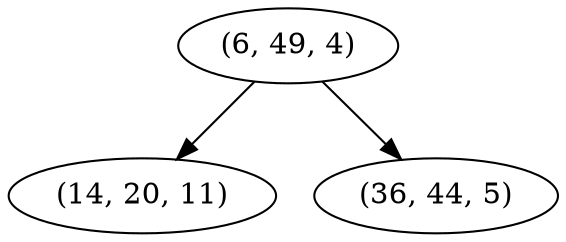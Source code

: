 digraph tree {
    "(6, 49, 4)";
    "(14, 20, 11)";
    "(36, 44, 5)";
    "(6, 49, 4)" -> "(14, 20, 11)";
    "(6, 49, 4)" -> "(36, 44, 5)";
}
